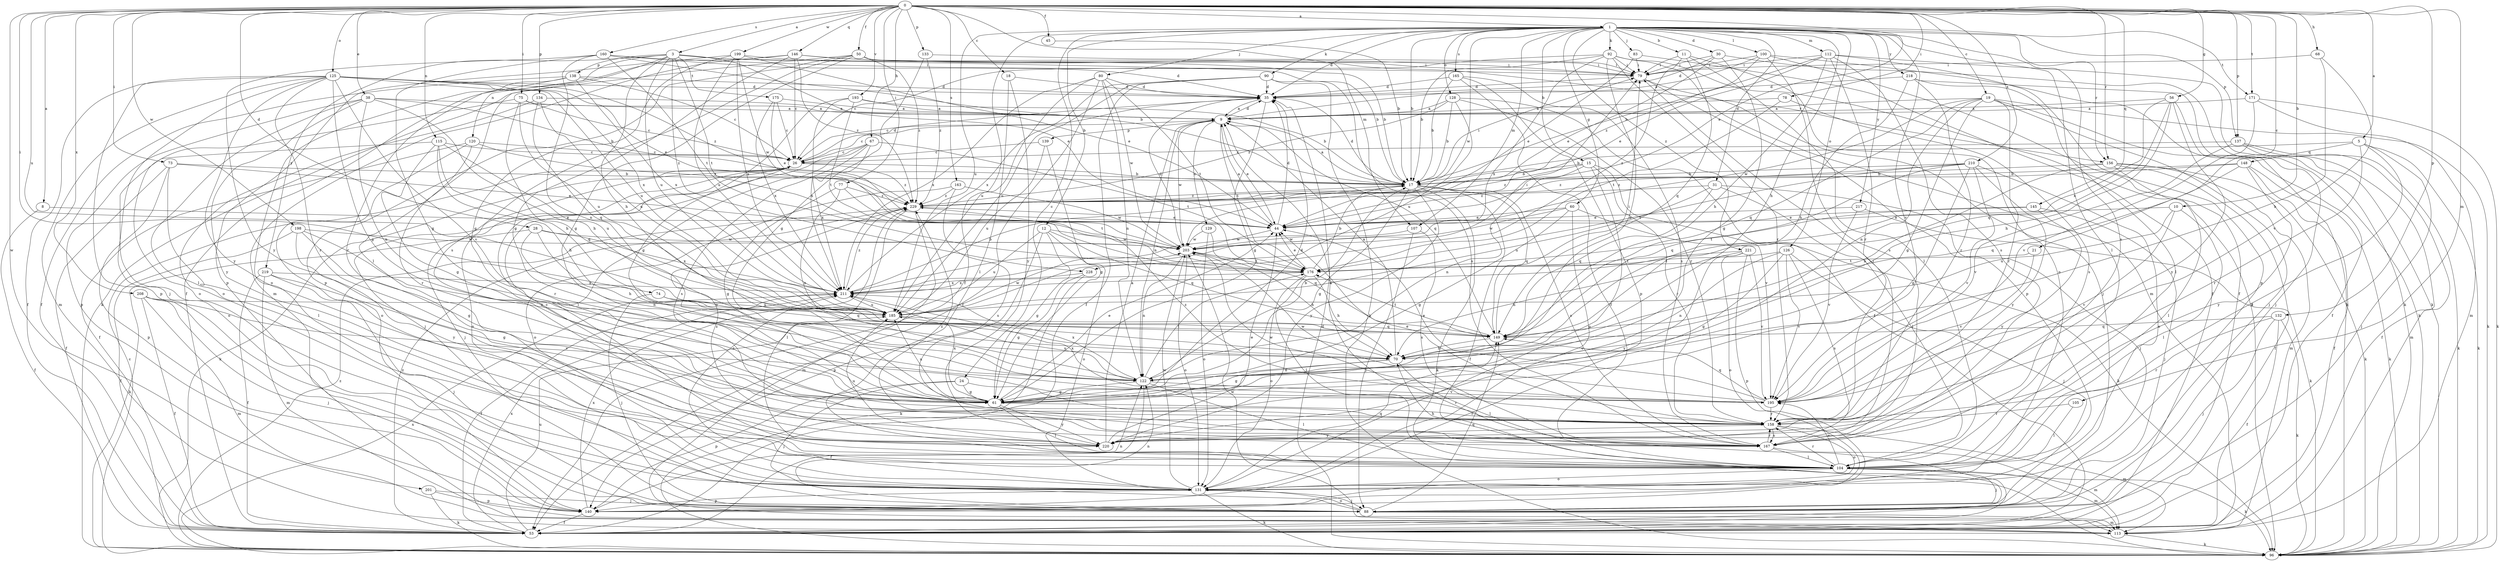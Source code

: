 strict digraph  {
0;
1;
3;
5;
8;
9;
10;
11;
12;
15;
17;
18;
19;
21;
24;
26;
28;
30;
31;
35;
38;
44;
45;
50;
53;
56;
60;
61;
67;
68;
70;
73;
74;
75;
77;
78;
79;
80;
83;
88;
90;
92;
96;
100;
104;
105;
107;
112;
113;
115;
120;
122;
125;
126;
128;
129;
131;
132;
133;
134;
137;
138;
139;
140;
145;
146;
148;
149;
156;
158;
160;
163;
165;
167;
171;
175;
176;
185;
193;
195;
198;
199;
201;
203;
208;
210;
211;
217;
218;
219;
220;
221;
228;
229;
0 -> 1  [label=a];
0 -> 3  [label=a];
0 -> 5  [label=a];
0 -> 8  [label=a];
0 -> 10  [label=b];
0 -> 18  [label=c];
0 -> 19  [label=c];
0 -> 21  [label=c];
0 -> 28  [label=d];
0 -> 38  [label=e];
0 -> 44  [label=e];
0 -> 45  [label=f];
0 -> 50  [label=f];
0 -> 56  [label=g];
0 -> 67  [label=h];
0 -> 68  [label=h];
0 -> 73  [label=i];
0 -> 74  [label=i];
0 -> 75  [label=i];
0 -> 77  [label=i];
0 -> 78  [label=i];
0 -> 105  [label=m];
0 -> 107  [label=m];
0 -> 115  [label=n];
0 -> 125  [label=o];
0 -> 132  [label=p];
0 -> 133  [label=p];
0 -> 134  [label=p];
0 -> 137  [label=p];
0 -> 145  [label=q];
0 -> 146  [label=q];
0 -> 156  [label=r];
0 -> 160  [label=s];
0 -> 163  [label=s];
0 -> 171  [label=t];
0 -> 185  [label=u];
0 -> 193  [label=v];
0 -> 198  [label=w];
0 -> 199  [label=w];
0 -> 201  [label=w];
0 -> 208  [label=x];
0 -> 210  [label=x];
1 -> 11  [label=b];
1 -> 12  [label=b];
1 -> 15  [label=b];
1 -> 17  [label=b];
1 -> 24  [label=c];
1 -> 30  [label=d];
1 -> 31  [label=d];
1 -> 35  [label=d];
1 -> 53  [label=f];
1 -> 60  [label=g];
1 -> 70  [label=h];
1 -> 80  [label=j];
1 -> 83  [label=j];
1 -> 90  [label=k];
1 -> 92  [label=k];
1 -> 100  [label=l];
1 -> 104  [label=l];
1 -> 107  [label=m];
1 -> 112  [label=m];
1 -> 126  [label=o];
1 -> 128  [label=o];
1 -> 137  [label=p];
1 -> 156  [label=r];
1 -> 165  [label=s];
1 -> 167  [label=s];
1 -> 171  [label=t];
1 -> 185  [label=u];
1 -> 195  [label=v];
1 -> 203  [label=w];
1 -> 217  [label=y];
1 -> 218  [label=y];
1 -> 221  [label=z];
3 -> 17  [label=b];
3 -> 44  [label=e];
3 -> 70  [label=h];
3 -> 104  [label=l];
3 -> 120  [label=n];
3 -> 138  [label=p];
3 -> 156  [label=r];
3 -> 175  [label=t];
3 -> 176  [label=t];
3 -> 185  [label=u];
3 -> 219  [label=y];
3 -> 228  [label=z];
5 -> 17  [label=b];
5 -> 88  [label=j];
5 -> 96  [label=k];
5 -> 104  [label=l];
5 -> 148  [label=q];
5 -> 158  [label=r];
8 -> 44  [label=e];
8 -> 53  [label=f];
9 -> 26  [label=c];
9 -> 35  [label=d];
9 -> 44  [label=e];
9 -> 122  [label=n];
9 -> 129  [label=o];
9 -> 139  [label=p];
9 -> 149  [label=q];
9 -> 176  [label=t];
9 -> 203  [label=w];
10 -> 44  [label=e];
10 -> 104  [label=l];
10 -> 185  [label=u];
10 -> 195  [label=v];
11 -> 79  [label=i];
11 -> 104  [label=l];
11 -> 131  [label=o];
11 -> 149  [label=q];
11 -> 228  [label=z];
12 -> 61  [label=g];
12 -> 131  [label=o];
12 -> 140  [label=p];
12 -> 149  [label=q];
12 -> 185  [label=u];
12 -> 203  [label=w];
15 -> 17  [label=b];
15 -> 122  [label=n];
15 -> 131  [label=o];
15 -> 158  [label=r];
15 -> 195  [label=v];
15 -> 229  [label=z];
17 -> 9  [label=a];
17 -> 35  [label=d];
17 -> 53  [label=f];
17 -> 61  [label=g];
17 -> 79  [label=i];
17 -> 96  [label=k];
17 -> 149  [label=q];
17 -> 167  [label=s];
17 -> 220  [label=y];
17 -> 229  [label=z];
18 -> 35  [label=d];
18 -> 104  [label=l];
18 -> 220  [label=y];
19 -> 9  [label=a];
19 -> 53  [label=f];
19 -> 61  [label=g];
19 -> 88  [label=j];
19 -> 96  [label=k];
19 -> 122  [label=n];
19 -> 149  [label=q];
19 -> 158  [label=r];
19 -> 203  [label=w];
21 -> 176  [label=t];
21 -> 195  [label=v];
24 -> 61  [label=g];
24 -> 88  [label=j];
24 -> 140  [label=p];
24 -> 158  [label=r];
26 -> 17  [label=b];
26 -> 35  [label=d];
26 -> 88  [label=j];
26 -> 96  [label=k];
26 -> 131  [label=o];
26 -> 158  [label=r];
26 -> 229  [label=z];
28 -> 70  [label=h];
28 -> 96  [label=k];
28 -> 122  [label=n];
28 -> 203  [label=w];
28 -> 211  [label=x];
30 -> 35  [label=d];
30 -> 44  [label=e];
30 -> 61  [label=g];
30 -> 79  [label=i];
30 -> 96  [label=k];
31 -> 88  [label=j];
31 -> 104  [label=l];
31 -> 149  [label=q];
31 -> 185  [label=u];
31 -> 229  [label=z];
35 -> 9  [label=a];
35 -> 26  [label=c];
35 -> 61  [label=g];
38 -> 9  [label=a];
38 -> 17  [label=b];
38 -> 70  [label=h];
38 -> 104  [label=l];
38 -> 122  [label=n];
38 -> 140  [label=p];
38 -> 220  [label=y];
44 -> 9  [label=a];
44 -> 35  [label=d];
44 -> 203  [label=w];
45 -> 17  [label=b];
50 -> 61  [label=g];
50 -> 79  [label=i];
50 -> 96  [label=k];
50 -> 140  [label=p];
50 -> 167  [label=s];
50 -> 229  [label=z];
53 -> 185  [label=u];
53 -> 211  [label=x];
53 -> 229  [label=z];
56 -> 9  [label=a];
56 -> 70  [label=h];
56 -> 88  [label=j];
56 -> 149  [label=q];
56 -> 211  [label=x];
56 -> 220  [label=y];
60 -> 44  [label=e];
60 -> 61  [label=g];
60 -> 96  [label=k];
60 -> 131  [label=o];
60 -> 203  [label=w];
61 -> 35  [label=d];
61 -> 44  [label=e];
61 -> 104  [label=l];
61 -> 158  [label=r];
61 -> 185  [label=u];
61 -> 211  [label=x];
61 -> 220  [label=y];
67 -> 26  [label=c];
67 -> 88  [label=j];
67 -> 104  [label=l];
67 -> 167  [label=s];
67 -> 176  [label=t];
67 -> 211  [label=x];
68 -> 70  [label=h];
68 -> 79  [label=i];
68 -> 195  [label=v];
70 -> 9  [label=a];
70 -> 61  [label=g];
70 -> 104  [label=l];
70 -> 122  [label=n];
73 -> 17  [label=b];
73 -> 44  [label=e];
73 -> 53  [label=f];
73 -> 104  [label=l];
73 -> 140  [label=p];
74 -> 88  [label=j];
74 -> 149  [label=q];
74 -> 185  [label=u];
75 -> 9  [label=a];
75 -> 26  [label=c];
75 -> 70  [label=h];
75 -> 131  [label=o];
75 -> 185  [label=u];
77 -> 61  [label=g];
77 -> 122  [label=n];
77 -> 176  [label=t];
77 -> 229  [label=z];
78 -> 9  [label=a];
78 -> 167  [label=s];
78 -> 176  [label=t];
79 -> 35  [label=d];
79 -> 88  [label=j];
79 -> 140  [label=p];
80 -> 35  [label=d];
80 -> 53  [label=f];
80 -> 122  [label=n];
80 -> 176  [label=t];
80 -> 185  [label=u];
80 -> 203  [label=w];
80 -> 211  [label=x];
83 -> 44  [label=e];
83 -> 53  [label=f];
83 -> 79  [label=i];
88 -> 113  [label=m];
88 -> 122  [label=n];
88 -> 131  [label=o];
88 -> 149  [label=q];
90 -> 35  [label=d];
90 -> 53  [label=f];
90 -> 96  [label=k];
90 -> 167  [label=s];
90 -> 185  [label=u];
90 -> 211  [label=x];
92 -> 17  [label=b];
92 -> 26  [label=c];
92 -> 79  [label=i];
92 -> 96  [label=k];
92 -> 113  [label=m];
92 -> 122  [label=n];
92 -> 158  [label=r];
92 -> 211  [label=x];
96 -> 26  [label=c];
96 -> 35  [label=d];
96 -> 211  [label=x];
96 -> 229  [label=z];
100 -> 9  [label=a];
100 -> 53  [label=f];
100 -> 79  [label=i];
100 -> 96  [label=k];
100 -> 167  [label=s];
100 -> 229  [label=z];
104 -> 70  [label=h];
104 -> 88  [label=j];
104 -> 96  [label=k];
104 -> 113  [label=m];
104 -> 131  [label=o];
104 -> 158  [label=r];
104 -> 195  [label=v];
105 -> 104  [label=l];
105 -> 158  [label=r];
107 -> 88  [label=j];
107 -> 167  [label=s];
107 -> 203  [label=w];
112 -> 17  [label=b];
112 -> 44  [label=e];
112 -> 70  [label=h];
112 -> 79  [label=i];
112 -> 96  [label=k];
112 -> 140  [label=p];
112 -> 158  [label=r];
112 -> 167  [label=s];
113 -> 96  [label=k];
113 -> 203  [label=w];
115 -> 26  [label=c];
115 -> 61  [label=g];
115 -> 70  [label=h];
115 -> 131  [label=o];
115 -> 149  [label=q];
115 -> 185  [label=u];
120 -> 26  [label=c];
120 -> 53  [label=f];
120 -> 131  [label=o];
120 -> 158  [label=r];
120 -> 229  [label=z];
122 -> 17  [label=b];
122 -> 53  [label=f];
122 -> 61  [label=g];
122 -> 104  [label=l];
122 -> 176  [label=t];
122 -> 185  [label=u];
122 -> 195  [label=v];
122 -> 211  [label=x];
125 -> 35  [label=d];
125 -> 44  [label=e];
125 -> 53  [label=f];
125 -> 61  [label=g];
125 -> 88  [label=j];
125 -> 113  [label=m];
125 -> 140  [label=p];
125 -> 158  [label=r];
125 -> 185  [label=u];
125 -> 195  [label=v];
125 -> 211  [label=x];
125 -> 220  [label=y];
125 -> 229  [label=z];
126 -> 61  [label=g];
126 -> 88  [label=j];
126 -> 122  [label=n];
126 -> 167  [label=s];
126 -> 176  [label=t];
126 -> 195  [label=v];
128 -> 9  [label=a];
128 -> 17  [label=b];
128 -> 53  [label=f];
128 -> 158  [label=r];
128 -> 185  [label=u];
128 -> 229  [label=z];
129 -> 131  [label=o];
129 -> 149  [label=q];
129 -> 203  [label=w];
131 -> 88  [label=j];
131 -> 96  [label=k];
131 -> 140  [label=p];
131 -> 149  [label=q];
131 -> 203  [label=w];
131 -> 229  [label=z];
132 -> 53  [label=f];
132 -> 88  [label=j];
132 -> 96  [label=k];
132 -> 149  [label=q];
132 -> 158  [label=r];
133 -> 61  [label=g];
133 -> 79  [label=i];
133 -> 229  [label=z];
134 -> 9  [label=a];
134 -> 131  [label=o];
134 -> 149  [label=q];
134 -> 185  [label=u];
137 -> 26  [label=c];
137 -> 53  [label=f];
137 -> 96  [label=k];
137 -> 113  [label=m];
137 -> 195  [label=v];
138 -> 26  [label=c];
138 -> 35  [label=d];
138 -> 53  [label=f];
138 -> 131  [label=o];
138 -> 158  [label=r];
138 -> 211  [label=x];
139 -> 26  [label=c];
139 -> 61  [label=g];
139 -> 185  [label=u];
140 -> 53  [label=f];
140 -> 122  [label=n];
140 -> 211  [label=x];
145 -> 44  [label=e];
145 -> 88  [label=j];
145 -> 176  [label=t];
145 -> 220  [label=y];
146 -> 17  [label=b];
146 -> 26  [label=c];
146 -> 53  [label=f];
146 -> 61  [label=g];
146 -> 79  [label=i];
146 -> 113  [label=m];
146 -> 229  [label=z];
148 -> 17  [label=b];
148 -> 53  [label=f];
148 -> 96  [label=k];
148 -> 149  [label=q];
148 -> 220  [label=y];
148 -> 229  [label=z];
149 -> 70  [label=h];
149 -> 79  [label=i];
149 -> 176  [label=t];
156 -> 17  [label=b];
156 -> 53  [label=f];
156 -> 70  [label=h];
156 -> 96  [label=k];
156 -> 104  [label=l];
156 -> 113  [label=m];
158 -> 44  [label=e];
158 -> 113  [label=m];
158 -> 131  [label=o];
158 -> 167  [label=s];
158 -> 203  [label=w];
158 -> 220  [label=y];
160 -> 17  [label=b];
160 -> 35  [label=d];
160 -> 61  [label=g];
160 -> 79  [label=i];
160 -> 122  [label=n];
160 -> 176  [label=t];
160 -> 220  [label=y];
163 -> 131  [label=o];
163 -> 167  [label=s];
163 -> 203  [label=w];
163 -> 229  [label=z];
165 -> 17  [label=b];
165 -> 35  [label=d];
165 -> 53  [label=f];
165 -> 140  [label=p];
165 -> 167  [label=s];
167 -> 9  [label=a];
167 -> 26  [label=c];
167 -> 79  [label=i];
167 -> 104  [label=l];
167 -> 113  [label=m];
167 -> 158  [label=r];
167 -> 229  [label=z];
171 -> 9  [label=a];
171 -> 96  [label=k];
171 -> 113  [label=m];
171 -> 195  [label=v];
175 -> 9  [label=a];
175 -> 26  [label=c];
175 -> 44  [label=e];
175 -> 211  [label=x];
176 -> 17  [label=b];
176 -> 44  [label=e];
176 -> 70  [label=h];
176 -> 104  [label=l];
176 -> 131  [label=o];
176 -> 211  [label=x];
185 -> 149  [label=q];
185 -> 203  [label=w];
193 -> 9  [label=a];
193 -> 17  [label=b];
193 -> 61  [label=g];
193 -> 176  [label=t];
193 -> 211  [label=x];
195 -> 44  [label=e];
195 -> 149  [label=q];
195 -> 158  [label=r];
195 -> 203  [label=w];
195 -> 211  [label=x];
195 -> 229  [label=z];
198 -> 53  [label=f];
198 -> 61  [label=g];
198 -> 122  [label=n];
198 -> 203  [label=w];
198 -> 220  [label=y];
199 -> 44  [label=e];
199 -> 61  [label=g];
199 -> 79  [label=i];
199 -> 140  [label=p];
199 -> 185  [label=u];
199 -> 203  [label=w];
199 -> 211  [label=x];
201 -> 88  [label=j];
201 -> 96  [label=k];
201 -> 140  [label=p];
203 -> 35  [label=d];
203 -> 70  [label=h];
203 -> 122  [label=n];
203 -> 131  [label=o];
203 -> 176  [label=t];
208 -> 53  [label=f];
208 -> 88  [label=j];
208 -> 113  [label=m];
208 -> 185  [label=u];
208 -> 195  [label=v];
210 -> 17  [label=b];
210 -> 61  [label=g];
210 -> 131  [label=o];
210 -> 149  [label=q];
210 -> 176  [label=t];
210 -> 195  [label=v];
210 -> 220  [label=y];
210 -> 229  [label=z];
211 -> 17  [label=b];
211 -> 53  [label=f];
211 -> 79  [label=i];
211 -> 185  [label=u];
211 -> 229  [label=z];
217 -> 44  [label=e];
217 -> 96  [label=k];
217 -> 195  [label=v];
218 -> 35  [label=d];
218 -> 70  [label=h];
218 -> 96  [label=k];
218 -> 104  [label=l];
218 -> 158  [label=r];
219 -> 53  [label=f];
219 -> 61  [label=g];
219 -> 88  [label=j];
219 -> 113  [label=m];
219 -> 211  [label=x];
220 -> 9  [label=a];
220 -> 44  [label=e];
220 -> 185  [label=u];
220 -> 229  [label=z];
221 -> 70  [label=h];
221 -> 131  [label=o];
221 -> 140  [label=p];
221 -> 176  [label=t];
221 -> 195  [label=v];
221 -> 220  [label=y];
228 -> 61  [label=g];
228 -> 96  [label=k];
228 -> 211  [label=x];
229 -> 44  [label=e];
229 -> 104  [label=l];
229 -> 113  [label=m];
}
